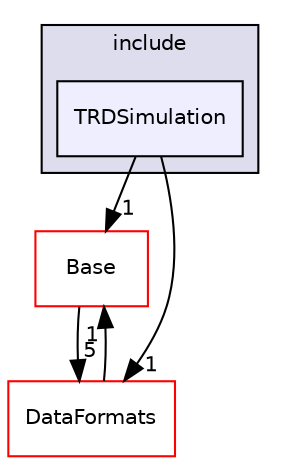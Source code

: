 digraph "/home/travis/build/AliceO2Group/AliceO2/Detectors/TRD/simulation/include/TRDSimulation" {
  bgcolor=transparent;
  compound=true
  node [ fontsize="10", fontname="Helvetica"];
  edge [ labelfontsize="10", labelfontname="Helvetica"];
  subgraph clusterdir_5036081dbf3ad3ea0cfa218a95bb99de {
    graph [ bgcolor="#ddddee", pencolor="black", label="include" fontname="Helvetica", fontsize="10", URL="dir_5036081dbf3ad3ea0cfa218a95bb99de.html"]
  dir_e2912eb33f21a3ee91380f3534cea6a7 [shape=box, label="TRDSimulation", style="filled", fillcolor="#eeeeff", pencolor="black", URL="dir_e2912eb33f21a3ee91380f3534cea6a7.html"];
  }
  dir_37c90836491b695b472bf98d1be8336b [shape=box label="Base" color="red" URL="dir_37c90836491b695b472bf98d1be8336b.html"];
  dir_2171f7ec022c5423887b07c69b2f5b48 [shape=box label="DataFormats" color="red" URL="dir_2171f7ec022c5423887b07c69b2f5b48.html"];
  dir_37c90836491b695b472bf98d1be8336b->dir_2171f7ec022c5423887b07c69b2f5b48 [headlabel="5", labeldistance=1.5 headhref="dir_000139_000052.html"];
  dir_e2912eb33f21a3ee91380f3534cea6a7->dir_37c90836491b695b472bf98d1be8336b [headlabel="1", labeldistance=1.5 headhref="dir_000170_000139.html"];
  dir_e2912eb33f21a3ee91380f3534cea6a7->dir_2171f7ec022c5423887b07c69b2f5b48 [headlabel="1", labeldistance=1.5 headhref="dir_000170_000052.html"];
  dir_2171f7ec022c5423887b07c69b2f5b48->dir_37c90836491b695b472bf98d1be8336b [headlabel="1", labeldistance=1.5 headhref="dir_000052_000139.html"];
}
